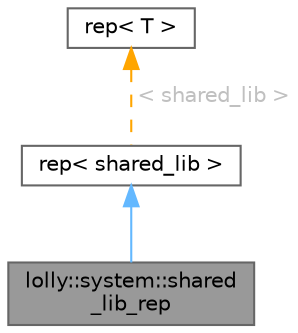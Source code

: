 digraph "lolly::system::shared_lib_rep"
{
 // LATEX_PDF_SIZE
  bgcolor="transparent";
  edge [fontname=Helvetica,fontsize=10,labelfontname=Helvetica,labelfontsize=10];
  node [fontname=Helvetica,fontsize=10,shape=box,height=0.2,width=0.4];
  Node1 [id="Node000001",label="lolly::system::shared\l_lib_rep",height=0.2,width=0.4,color="gray40", fillcolor="grey60", style="filled", fontcolor="black",tooltip=" "];
  Node2 -> Node1 [id="edge1_Node000001_Node000002",dir="back",color="steelblue1",style="solid",tooltip=" "];
  Node2 [id="Node000002",label="rep\< shared_lib \>",height=0.2,width=0.4,color="gray40", fillcolor="white", style="filled",URL="$structrep.html",tooltip=" "];
  Node3 -> Node2 [id="edge2_Node000002_Node000003",dir="back",color="orange",style="dashed",tooltip=" ",label=" \< shared_lib \>",fontcolor="grey" ];
  Node3 [id="Node000003",label="rep\< T \>",height=0.2,width=0.4,color="gray40", fillcolor="white", style="filled",URL="$structrep.html",tooltip=" "];
}
